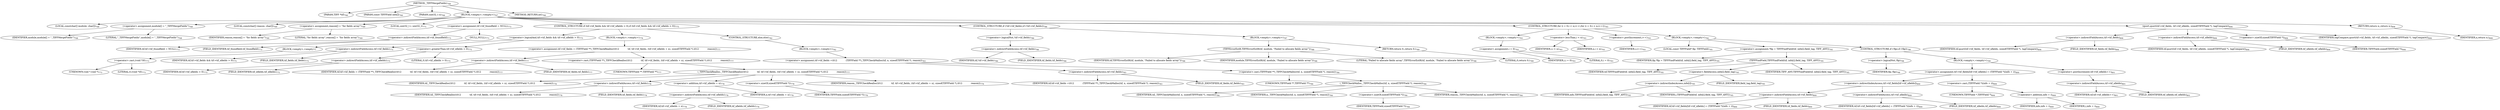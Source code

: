digraph "_TIFFMergeFields" {  
"26915" [label = <(METHOD,_TIFFMergeFields)<SUB>766</SUB>> ]
"26916" [label = <(PARAM,TIFF *tif)<SUB>766</SUB>> ]
"26917" [label = <(PARAM,const TIFFField info[])<SUB>766</SUB>> ]
"26918" [label = <(PARAM,uint32_t n)<SUB>766</SUB>> ]
"26919" [label = <(BLOCK,&lt;empty&gt;,&lt;empty&gt;)<SUB>767</SUB>> ]
"26920" [label = <(LOCAL,constchar[] module: char[])<SUB>768</SUB>> ]
"26921" [label = <(&lt;operator&gt;.assignment,module[] = &quot;_TIFFMergeFields&quot;)<SUB>768</SUB>> ]
"26922" [label = <(IDENTIFIER,module,module[] = &quot;_TIFFMergeFields&quot;)<SUB>768</SUB>> ]
"26923" [label = <(LITERAL,&quot;_TIFFMergeFields&quot;,module[] = &quot;_TIFFMergeFields&quot;)<SUB>768</SUB>> ]
"26924" [label = <(LOCAL,constchar[] reason: char[])<SUB>769</SUB>> ]
"26925" [label = <(&lt;operator&gt;.assignment,reason[] = &quot;for fields array&quot;)<SUB>769</SUB>> ]
"26926" [label = <(IDENTIFIER,reason,reason[] = &quot;for fields array&quot;)<SUB>769</SUB>> ]
"26927" [label = <(LITERAL,&quot;for fields array&quot;,reason[] = &quot;for fields array&quot;)<SUB>769</SUB>> ]
"26928" [label = <(LOCAL,uint32_t i: uint32_t)<SUB>771</SUB>> ]
"26929" [label = <(&lt;operator&gt;.assignment,tif-&gt;tif_foundfield = NULL)<SUB>773</SUB>> ]
"26930" [label = <(&lt;operator&gt;.indirectFieldAccess,tif-&gt;tif_foundfield)<SUB>773</SUB>> ]
"26931" [label = <(IDENTIFIER,tif,tif-&gt;tif_foundfield = NULL)<SUB>773</SUB>> ]
"26932" [label = <(FIELD_IDENTIFIER,tif_foundfield,tif_foundfield)<SUB>773</SUB>> ]
"26933" [label = <(NULL,NULL)<SUB>773</SUB>> ]
"26934" [label = <(BLOCK,&lt;empty&gt;,&lt;empty&gt;)> ]
"26935" [label = <(&lt;operator&gt;.cast,(void *)0)<SUB>773</SUB>> ]
"26936" [label = <(UNKNOWN,void *,void *)<SUB>773</SUB>> ]
"26937" [label = <(LITERAL,0,(void *)0)<SUB>773</SUB>> ]
"26938" [label = <(CONTROL_STRUCTURE,if (tif-&gt;tif_fields &amp;&amp; tif-&gt;tif_nfields &gt; 0),if (tif-&gt;tif_fields &amp;&amp; tif-&gt;tif_nfields &gt; 0))<SUB>775</SUB>> ]
"26939" [label = <(&lt;operator&gt;.logicalAnd,tif-&gt;tif_fields &amp;&amp; tif-&gt;tif_nfields &gt; 0)<SUB>775</SUB>> ]
"26940" [label = <(&lt;operator&gt;.indirectFieldAccess,tif-&gt;tif_fields)<SUB>775</SUB>> ]
"26941" [label = <(IDENTIFIER,tif,tif-&gt;tif_fields &amp;&amp; tif-&gt;tif_nfields &gt; 0)<SUB>775</SUB>> ]
"26942" [label = <(FIELD_IDENTIFIER,tif_fields,tif_fields)<SUB>775</SUB>> ]
"26943" [label = <(&lt;operator&gt;.greaterThan,tif-&gt;tif_nfields &gt; 0)<SUB>775</SUB>> ]
"26944" [label = <(&lt;operator&gt;.indirectFieldAccess,tif-&gt;tif_nfields)<SUB>775</SUB>> ]
"26945" [label = <(IDENTIFIER,tif,tif-&gt;tif_nfields &gt; 0)<SUB>775</SUB>> ]
"26946" [label = <(FIELD_IDENTIFIER,tif_nfields,tif_nfields)<SUB>775</SUB>> ]
"26947" [label = <(LITERAL,0,tif-&gt;tif_nfields &gt; 0)<SUB>775</SUB>> ]
"26948" [label = <(BLOCK,&lt;empty&gt;,&lt;empty&gt;)<SUB>776</SUB>> ]
"26949" [label = <(&lt;operator&gt;.assignment,tif-&gt;tif_fields = (TIFFField **)_TIFFCheckRealloc(\012            tif, tif-&gt;tif_fields, (tif-&gt;tif_nfields + n), sizeof(TIFFField *),\012            reason))<SUB>777</SUB>> ]
"26950" [label = <(&lt;operator&gt;.indirectFieldAccess,tif-&gt;tif_fields)<SUB>777</SUB>> ]
"26951" [label = <(IDENTIFIER,tif,tif-&gt;tif_fields = (TIFFField **)_TIFFCheckRealloc(\012            tif, tif-&gt;tif_fields, (tif-&gt;tif_nfields + n), sizeof(TIFFField *),\012            reason))<SUB>777</SUB>> ]
"26952" [label = <(FIELD_IDENTIFIER,tif_fields,tif_fields)<SUB>777</SUB>> ]
"26953" [label = <(&lt;operator&gt;.cast,(TIFFField **)_TIFFCheckRealloc(\012            tif, tif-&gt;tif_fields, (tif-&gt;tif_nfields + n), sizeof(TIFFField *),\012            reason))<SUB>777</SUB>> ]
"26954" [label = <(UNKNOWN,TIFFField **,TIFFField **)<SUB>777</SUB>> ]
"26955" [label = <(_TIFFCheckRealloc,_TIFFCheckRealloc(\012            tif, tif-&gt;tif_fields, (tif-&gt;tif_nfields + n), sizeof(TIFFField *),\012            reason))<SUB>777</SUB>> ]
"26956" [label = <(IDENTIFIER,tif,_TIFFCheckRealloc(\012            tif, tif-&gt;tif_fields, (tif-&gt;tif_nfields + n), sizeof(TIFFField *),\012            reason))<SUB>778</SUB>> ]
"26957" [label = <(&lt;operator&gt;.indirectFieldAccess,tif-&gt;tif_fields)<SUB>778</SUB>> ]
"26958" [label = <(IDENTIFIER,tif,_TIFFCheckRealloc(\012            tif, tif-&gt;tif_fields, (tif-&gt;tif_nfields + n), sizeof(TIFFField *),\012            reason))<SUB>778</SUB>> ]
"26959" [label = <(FIELD_IDENTIFIER,tif_fields,tif_fields)<SUB>778</SUB>> ]
"26960" [label = <(&lt;operator&gt;.addition,tif-&gt;tif_nfields + n)<SUB>778</SUB>> ]
"26961" [label = <(&lt;operator&gt;.indirectFieldAccess,tif-&gt;tif_nfields)<SUB>778</SUB>> ]
"26962" [label = <(IDENTIFIER,tif,tif-&gt;tif_nfields + n)<SUB>778</SUB>> ]
"26963" [label = <(FIELD_IDENTIFIER,tif_nfields,tif_nfields)<SUB>778</SUB>> ]
"26964" [label = <(IDENTIFIER,n,tif-&gt;tif_nfields + n)<SUB>778</SUB>> ]
"26965" [label = <(&lt;operator&gt;.sizeOf,sizeof(TIFFField *))<SUB>778</SUB>> ]
"26966" [label = <(IDENTIFIER,TIFFField,sizeof(TIFFField *))<SUB>778</SUB>> ]
"26967" [label = <(IDENTIFIER,reason,_TIFFCheckRealloc(\012            tif, tif-&gt;tif_fields, (tif-&gt;tif_nfields + n), sizeof(TIFFField *),\012            reason))<SUB>779</SUB>> ]
"26968" [label = <(CONTROL_STRUCTURE,else,else)<SUB>782</SUB>> ]
"26969" [label = <(BLOCK,&lt;empty&gt;,&lt;empty&gt;)<SUB>782</SUB>> ]
"26970" [label = <(&lt;operator&gt;.assignment,tif-&gt;tif_fields =\012            (TIFFField **)_TIFFCheckMalloc(tif, n, sizeof(TIFFField *), reason))<SUB>783</SUB>> ]
"26971" [label = <(&lt;operator&gt;.indirectFieldAccess,tif-&gt;tif_fields)<SUB>783</SUB>> ]
"26972" [label = <(IDENTIFIER,tif,tif-&gt;tif_fields =\012            (TIFFField **)_TIFFCheckMalloc(tif, n, sizeof(TIFFField *), reason))<SUB>783</SUB>> ]
"26973" [label = <(FIELD_IDENTIFIER,tif_fields,tif_fields)<SUB>783</SUB>> ]
"26974" [label = <(&lt;operator&gt;.cast,(TIFFField **)_TIFFCheckMalloc(tif, n, sizeof(TIFFField *), reason))<SUB>784</SUB>> ]
"26975" [label = <(UNKNOWN,TIFFField **,TIFFField **)<SUB>784</SUB>> ]
"26976" [label = <(_TIFFCheckMalloc,_TIFFCheckMalloc(tif, n, sizeof(TIFFField *), reason))<SUB>784</SUB>> ]
"26977" [label = <(IDENTIFIER,tif,_TIFFCheckMalloc(tif, n, sizeof(TIFFField *), reason))<SUB>784</SUB>> ]
"26978" [label = <(IDENTIFIER,n,_TIFFCheckMalloc(tif, n, sizeof(TIFFField *), reason))<SUB>784</SUB>> ]
"26979" [label = <(&lt;operator&gt;.sizeOf,sizeof(TIFFField *))<SUB>784</SUB>> ]
"26980" [label = <(IDENTIFIER,TIFFField,sizeof(TIFFField *))<SUB>784</SUB>> ]
"26981" [label = <(IDENTIFIER,reason,_TIFFCheckMalloc(tif, n, sizeof(TIFFField *), reason))<SUB>784</SUB>> ]
"26982" [label = <(CONTROL_STRUCTURE,if (!tif-&gt;tif_fields),if (!tif-&gt;tif_fields))<SUB>786</SUB>> ]
"26983" [label = <(&lt;operator&gt;.logicalNot,!tif-&gt;tif_fields)<SUB>786</SUB>> ]
"26984" [label = <(&lt;operator&gt;.indirectFieldAccess,tif-&gt;tif_fields)<SUB>786</SUB>> ]
"26985" [label = <(IDENTIFIER,tif,!tif-&gt;tif_fields)<SUB>786</SUB>> ]
"26986" [label = <(FIELD_IDENTIFIER,tif_fields,tif_fields)<SUB>786</SUB>> ]
"26987" [label = <(BLOCK,&lt;empty&gt;,&lt;empty&gt;)<SUB>787</SUB>> ]
"26988" [label = <(TIFFErrorExtR,TIFFErrorExtR(tif, module, &quot;Failed to allocate fields array&quot;))<SUB>788</SUB>> ]
"26989" [label = <(IDENTIFIER,tif,TIFFErrorExtR(tif, module, &quot;Failed to allocate fields array&quot;))<SUB>788</SUB>> ]
"26990" [label = <(IDENTIFIER,module,TIFFErrorExtR(tif, module, &quot;Failed to allocate fields array&quot;))<SUB>788</SUB>> ]
"26991" [label = <(LITERAL,&quot;Failed to allocate fields array&quot;,TIFFErrorExtR(tif, module, &quot;Failed to allocate fields array&quot;))<SUB>788</SUB>> ]
"26992" [label = <(RETURN,return 0;,return 0;)<SUB>789</SUB>> ]
"26993" [label = <(LITERAL,0,return 0;)<SUB>789</SUB>> ]
"26994" [label = <(CONTROL_STRUCTURE,for (i = 0;i &lt; n;i++),for (i = 0;i &lt; n;i++))<SUB>793</SUB>> ]
"26995" [label = <(BLOCK,&lt;empty&gt;,&lt;empty&gt;)<SUB>793</SUB>> ]
"26996" [label = <(&lt;operator&gt;.assignment,i = 0)<SUB>793</SUB>> ]
"26997" [label = <(IDENTIFIER,i,i = 0)<SUB>793</SUB>> ]
"26998" [label = <(LITERAL,0,i = 0)<SUB>793</SUB>> ]
"26999" [label = <(&lt;operator&gt;.lessThan,i &lt; n)<SUB>793</SUB>> ]
"27000" [label = <(IDENTIFIER,i,i &lt; n)<SUB>793</SUB>> ]
"27001" [label = <(IDENTIFIER,n,i &lt; n)<SUB>793</SUB>> ]
"27002" [label = <(&lt;operator&gt;.postIncrement,i++)<SUB>793</SUB>> ]
"27003" [label = <(IDENTIFIER,i,i++)<SUB>793</SUB>> ]
"27004" [label = <(BLOCK,&lt;empty&gt;,&lt;empty&gt;)<SUB>794</SUB>> ]
"27005" [label = <(LOCAL,const TIFFField* fip: TIFFField)<SUB>795</SUB>> ]
"27006" [label = <(&lt;operator&gt;.assignment,*fip = TIFFFindField(tif, info[i].field_tag, TIFF_ANY))<SUB>795</SUB>> ]
"27007" [label = <(IDENTIFIER,fip,*fip = TIFFFindField(tif, info[i].field_tag, TIFF_ANY))<SUB>795</SUB>> ]
"27008" [label = <(TIFFFindField,TIFFFindField(tif, info[i].field_tag, TIFF_ANY))<SUB>795</SUB>> ]
"27009" [label = <(IDENTIFIER,tif,TIFFFindField(tif, info[i].field_tag, TIFF_ANY))<SUB>795</SUB>> ]
"27010" [label = <(&lt;operator&gt;.fieldAccess,info[i].field_tag)<SUB>795</SUB>> ]
"27011" [label = <(&lt;operator&gt;.indirectIndexAccess,info[i])<SUB>795</SUB>> ]
"27012" [label = <(IDENTIFIER,info,TIFFFindField(tif, info[i].field_tag, TIFF_ANY))<SUB>795</SUB>> ]
"27013" [label = <(IDENTIFIER,i,TIFFFindField(tif, info[i].field_tag, TIFF_ANY))<SUB>795</SUB>> ]
"27014" [label = <(FIELD_IDENTIFIER,field_tag,field_tag)<SUB>795</SUB>> ]
"27015" [label = <(IDENTIFIER,TIFF_ANY,TIFFFindField(tif, info[i].field_tag, TIFF_ANY))<SUB>795</SUB>> ]
"27016" [label = <(CONTROL_STRUCTURE,if (!fip),if (!fip))<SUB>798</SUB>> ]
"27017" [label = <(&lt;operator&gt;.logicalNot,!fip)<SUB>798</SUB>> ]
"27018" [label = <(IDENTIFIER,fip,!fip)<SUB>798</SUB>> ]
"27019" [label = <(BLOCK,&lt;empty&gt;,&lt;empty&gt;)<SUB>799</SUB>> ]
"27020" [label = <(&lt;operator&gt;.assignment,tif-&gt;tif_fields[tif-&gt;tif_nfields] = (TIFFField *)(info + i))<SUB>800</SUB>> ]
"27021" [label = <(&lt;operator&gt;.indirectIndexAccess,tif-&gt;tif_fields[tif-&gt;tif_nfields])<SUB>800</SUB>> ]
"27022" [label = <(&lt;operator&gt;.indirectFieldAccess,tif-&gt;tif_fields)<SUB>800</SUB>> ]
"27023" [label = <(IDENTIFIER,tif,tif-&gt;tif_fields[tif-&gt;tif_nfields] = (TIFFField *)(info + i))<SUB>800</SUB>> ]
"27024" [label = <(FIELD_IDENTIFIER,tif_fields,tif_fields)<SUB>800</SUB>> ]
"27025" [label = <(&lt;operator&gt;.indirectFieldAccess,tif-&gt;tif_nfields)<SUB>800</SUB>> ]
"27026" [label = <(IDENTIFIER,tif,tif-&gt;tif_fields[tif-&gt;tif_nfields] = (TIFFField *)(info + i))<SUB>800</SUB>> ]
"27027" [label = <(FIELD_IDENTIFIER,tif_nfields,tif_nfields)<SUB>800</SUB>> ]
"27028" [label = <(&lt;operator&gt;.cast,(TIFFField *)(info + i))<SUB>800</SUB>> ]
"27029" [label = <(UNKNOWN,TIFFField *,TIFFField *)<SUB>800</SUB>> ]
"27030" [label = <(&lt;operator&gt;.addition,info + i)<SUB>800</SUB>> ]
"27031" [label = <(IDENTIFIER,info,info + i)<SUB>800</SUB>> ]
"27032" [label = <(IDENTIFIER,i,info + i)<SUB>800</SUB>> ]
"27033" [label = <(&lt;operator&gt;.postIncrement,tif-&gt;tif_nfields++)<SUB>801</SUB>> ]
"27034" [label = <(&lt;operator&gt;.indirectFieldAccess,tif-&gt;tif_nfields)<SUB>801</SUB>> ]
"27035" [label = <(IDENTIFIER,tif,tif-&gt;tif_nfields++)<SUB>801</SUB>> ]
"27036" [label = <(FIELD_IDENTIFIER,tif_nfields,tif_nfields)<SUB>801</SUB>> ]
"27037" [label = <(qsort,qsort(tif-&gt;tif_fields, tif-&gt;tif_nfields, sizeof(TIFFField *), tagCompare))<SUB>806</SUB>> ]
"27038" [label = <(&lt;operator&gt;.indirectFieldAccess,tif-&gt;tif_fields)<SUB>806</SUB>> ]
"27039" [label = <(IDENTIFIER,tif,qsort(tif-&gt;tif_fields, tif-&gt;tif_nfields, sizeof(TIFFField *), tagCompare))<SUB>806</SUB>> ]
"27040" [label = <(FIELD_IDENTIFIER,tif_fields,tif_fields)<SUB>806</SUB>> ]
"27041" [label = <(&lt;operator&gt;.indirectFieldAccess,tif-&gt;tif_nfields)<SUB>806</SUB>> ]
"27042" [label = <(IDENTIFIER,tif,qsort(tif-&gt;tif_fields, tif-&gt;tif_nfields, sizeof(TIFFField *), tagCompare))<SUB>806</SUB>> ]
"27043" [label = <(FIELD_IDENTIFIER,tif_nfields,tif_nfields)<SUB>806</SUB>> ]
"27044" [label = <(&lt;operator&gt;.sizeOf,sizeof(TIFFField *))<SUB>806</SUB>> ]
"27045" [label = <(IDENTIFIER,TIFFField,sizeof(TIFFField *))<SUB>806</SUB>> ]
"27046" [label = <(IDENTIFIER,tagCompare,qsort(tif-&gt;tif_fields, tif-&gt;tif_nfields, sizeof(TIFFField *), tagCompare))<SUB>806</SUB>> ]
"27047" [label = <(RETURN,return n;,return n;)<SUB>808</SUB>> ]
"27048" [label = <(IDENTIFIER,n,return n;)<SUB>808</SUB>> ]
"27049" [label = <(METHOD_RETURN,int)<SUB>766</SUB>> ]
  "26915" -> "26916" 
  "26915" -> "26917" 
  "26915" -> "26918" 
  "26915" -> "26919" 
  "26915" -> "27049" 
  "26919" -> "26920" 
  "26919" -> "26921" 
  "26919" -> "26924" 
  "26919" -> "26925" 
  "26919" -> "26928" 
  "26919" -> "26929" 
  "26919" -> "26938" 
  "26919" -> "26982" 
  "26919" -> "26994" 
  "26919" -> "27037" 
  "26919" -> "27047" 
  "26921" -> "26922" 
  "26921" -> "26923" 
  "26925" -> "26926" 
  "26925" -> "26927" 
  "26929" -> "26930" 
  "26929" -> "26933" 
  "26930" -> "26931" 
  "26930" -> "26932" 
  "26933" -> "26934" 
  "26934" -> "26935" 
  "26935" -> "26936" 
  "26935" -> "26937" 
  "26938" -> "26939" 
  "26938" -> "26948" 
  "26938" -> "26968" 
  "26939" -> "26940" 
  "26939" -> "26943" 
  "26940" -> "26941" 
  "26940" -> "26942" 
  "26943" -> "26944" 
  "26943" -> "26947" 
  "26944" -> "26945" 
  "26944" -> "26946" 
  "26948" -> "26949" 
  "26949" -> "26950" 
  "26949" -> "26953" 
  "26950" -> "26951" 
  "26950" -> "26952" 
  "26953" -> "26954" 
  "26953" -> "26955" 
  "26955" -> "26956" 
  "26955" -> "26957" 
  "26955" -> "26960" 
  "26955" -> "26965" 
  "26955" -> "26967" 
  "26957" -> "26958" 
  "26957" -> "26959" 
  "26960" -> "26961" 
  "26960" -> "26964" 
  "26961" -> "26962" 
  "26961" -> "26963" 
  "26965" -> "26966" 
  "26968" -> "26969" 
  "26969" -> "26970" 
  "26970" -> "26971" 
  "26970" -> "26974" 
  "26971" -> "26972" 
  "26971" -> "26973" 
  "26974" -> "26975" 
  "26974" -> "26976" 
  "26976" -> "26977" 
  "26976" -> "26978" 
  "26976" -> "26979" 
  "26976" -> "26981" 
  "26979" -> "26980" 
  "26982" -> "26983" 
  "26982" -> "26987" 
  "26983" -> "26984" 
  "26984" -> "26985" 
  "26984" -> "26986" 
  "26987" -> "26988" 
  "26987" -> "26992" 
  "26988" -> "26989" 
  "26988" -> "26990" 
  "26988" -> "26991" 
  "26992" -> "26993" 
  "26994" -> "26995" 
  "26994" -> "26999" 
  "26994" -> "27002" 
  "26994" -> "27004" 
  "26995" -> "26996" 
  "26996" -> "26997" 
  "26996" -> "26998" 
  "26999" -> "27000" 
  "26999" -> "27001" 
  "27002" -> "27003" 
  "27004" -> "27005" 
  "27004" -> "27006" 
  "27004" -> "27016" 
  "27006" -> "27007" 
  "27006" -> "27008" 
  "27008" -> "27009" 
  "27008" -> "27010" 
  "27008" -> "27015" 
  "27010" -> "27011" 
  "27010" -> "27014" 
  "27011" -> "27012" 
  "27011" -> "27013" 
  "27016" -> "27017" 
  "27016" -> "27019" 
  "27017" -> "27018" 
  "27019" -> "27020" 
  "27019" -> "27033" 
  "27020" -> "27021" 
  "27020" -> "27028" 
  "27021" -> "27022" 
  "27021" -> "27025" 
  "27022" -> "27023" 
  "27022" -> "27024" 
  "27025" -> "27026" 
  "27025" -> "27027" 
  "27028" -> "27029" 
  "27028" -> "27030" 
  "27030" -> "27031" 
  "27030" -> "27032" 
  "27033" -> "27034" 
  "27034" -> "27035" 
  "27034" -> "27036" 
  "27037" -> "27038" 
  "27037" -> "27041" 
  "27037" -> "27044" 
  "27037" -> "27046" 
  "27038" -> "27039" 
  "27038" -> "27040" 
  "27041" -> "27042" 
  "27041" -> "27043" 
  "27044" -> "27045" 
  "27047" -> "27048" 
}
